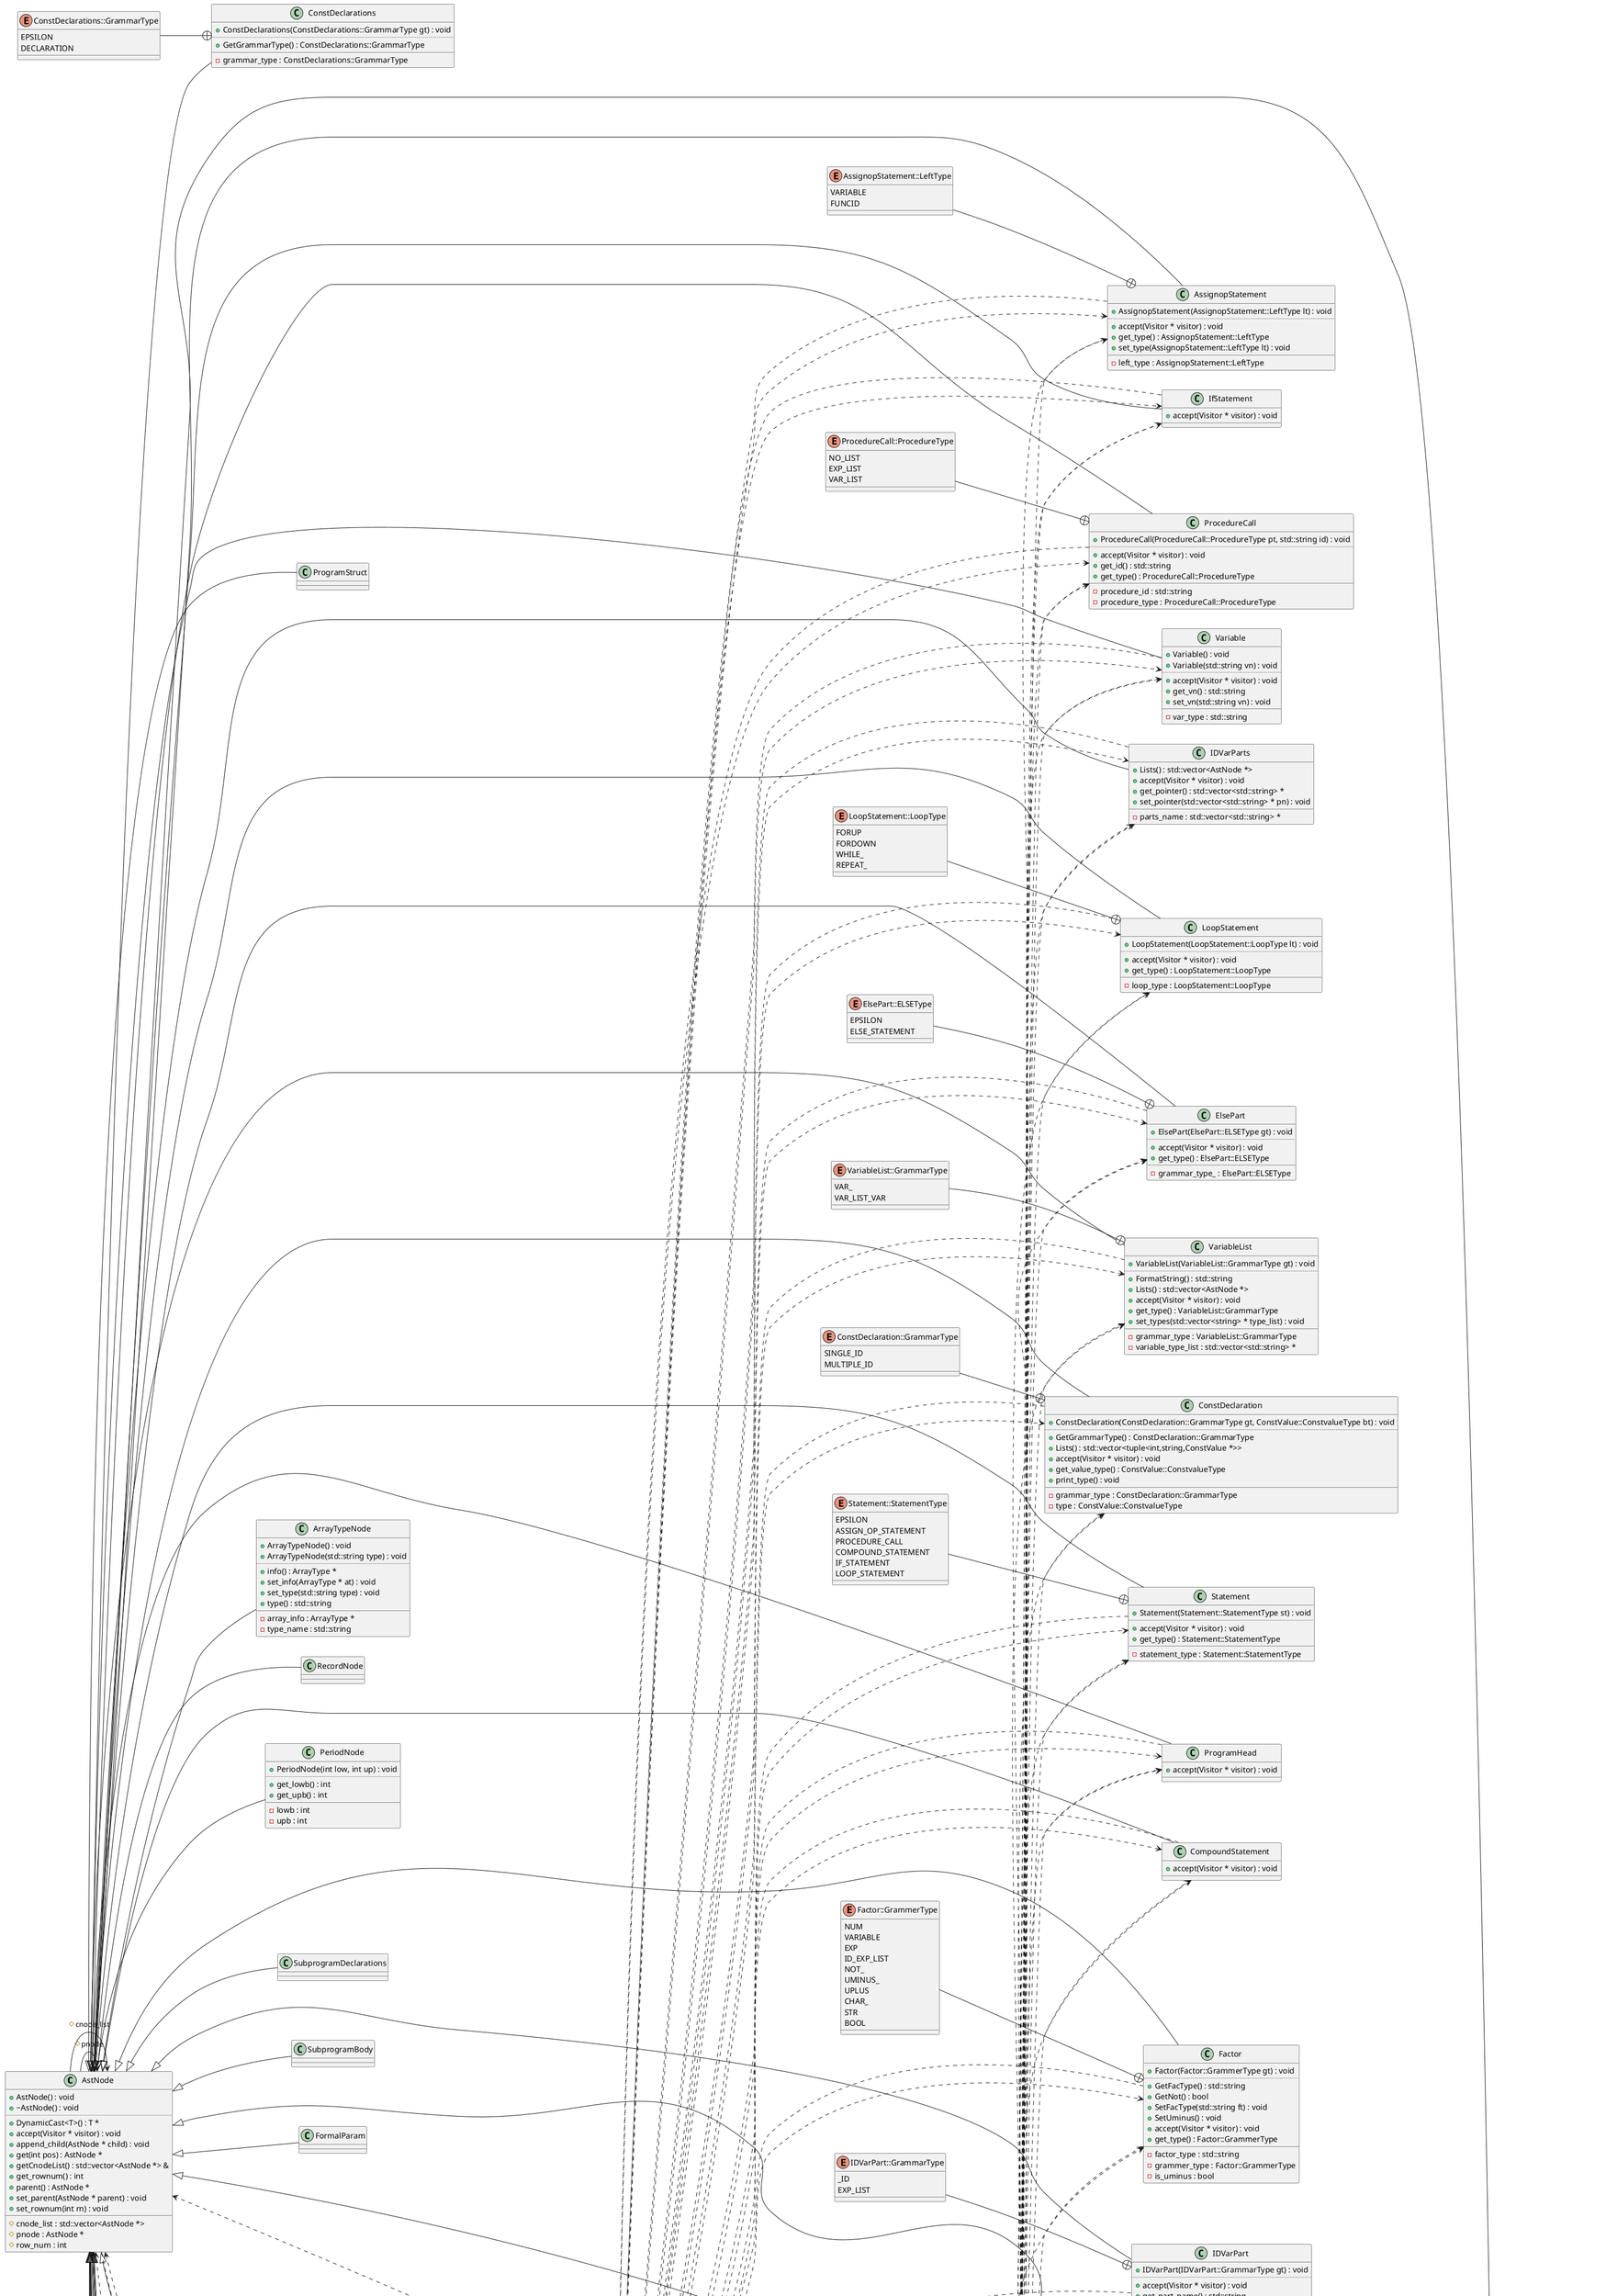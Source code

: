 @startuml
left to right direction
class "AstNode" as C_0000853086690362823776
class C_0000853086690362823776 {
+AstNode() : void
+~AstNode() : void
..
+DynamicCast<T>() : T *
+accept(Visitor * visitor) : void
+append_child(AstNode * child) : void
+get(int pos) : AstNode *
+getCnodeList() : std::vector<AstNode *> &
+get_rownum() : int
+parent() : AstNode *
+set_parent(AstNode * parent) : void
+set_rownum(int rn) : void
__
#cnode_list : std::vector<AstNode *>
#pnode : AstNode *
#row_num : int
}
class "AST" as C_0001755161922335472054
class C_0001755161922335472054 {
+~AST() : void
..
+accept(Visitor * visitor) : void
+getRoot() : AstNode *
+set_root(AstNode * root) : void
__
-astroot : AstNode *
}
class "LeafNode" as C_0001891718448820606885
class C_0001891718448820606885 {
+LeafNode() : void
+LeafNode(ConstValue val, LeafNode::LeafType lt) : void
..
+accept(Visitor * visitor) : void
+getConstValue() : ConstValue *
+getLeafType() : LeafNode::LeafType
+get_type() : ConstValue::ConstvalueType
+get_value<T>() : T
+id_ref() : const std::string
+set_ref(bool ref) : void
+set_value(ConstValue value) : void
__
-is_ref : bool
-leaf_type : LeafNode::LeafType
-value_ : ConstValue
}
enum "LeafNode::LeafType" as C_0001169877962769338550
enum C_0001169877962769338550 {
VALUE
NAME
}
class "ProgramStruct" as C_0001403028613482180792
class C_0001403028613482180792 {
__
}
class "ProgramHead" as C_0001039261186312901148
class C_0001039261186312901148 {
+accept(Visitor * visitor) : void
__
}
class "ProgramBody" as C_0001290645563821860957
class C_0001290645563821860957 {
+accept(Visitor * visitor) : void
__
}
class "IdList" as C_0000098405554555039683
class C_0000098405554555039683 {
+IdList(IdList::GrammarType gt) : void
..
+GetGrammarType() : IdList::GrammarType
+Lists() : std::vector<LeafNode *>
+accept(Visitor * visitor) : void
__
-grammar_type_ : IdList::GrammarType
}
enum "IdList::GrammarType" as C_0000706003615359848754
enum C_0000706003615359848754 {
SINGLE_ID
MULTIPLE_ID
}
class "ConstDeclarations" as C_0001987874590769253296
class C_0001987874590769253296 {
+ConstDeclarations(ConstDeclarations::GrammarType gt) : void
..
+GetGrammarType() : ConstDeclarations::GrammarType
__
-grammar_type : ConstDeclarations::GrammarType
}
enum "ConstDeclarations::GrammarType" as C_0001627710199458724827
enum C_0001627710199458724827 {
EPSILON
DECLARATION
}
class "ConstDeclaration" as C_0000221952385668568331
class C_0000221952385668568331 {
+ConstDeclaration(ConstDeclaration::GrammarType gt, ConstValue::ConstvalueType bt) : void
..
+GetGrammarType() : ConstDeclaration::GrammarType
+Lists() : std::vector<tuple<int,string,ConstValue *>>
+accept(Visitor * visitor) : void
+get_value_type() : ConstValue::ConstvalueType
+print_type() : void
__
-grammar_type : ConstDeclaration::GrammarType
-type : ConstValue::ConstvalueType
}
enum "ConstDeclaration::GrammarType" as C_0001742231075481564967
enum C_0001742231075481564967 {
SINGLE_ID
MULTIPLE_ID
}
class "RecordDeclarations" as C_0001060606805983769539
class C_0001060606805983769539 {
+RecordDeclarations(RecordDeclarations::GrammarType gt) : void
..
+GetGrammarType() : RecordDeclarations::GrammarType
__
-grammar_type : RecordDeclarations::GrammarType
}
enum "RecordDeclarations::GrammarType" as C_0000526924719839086577
enum C_0000526924719839086577 {
EPSILON
DECLARATION
}
class "RecordDeclaration" as C_0001992204529206474452
class C_0001992204529206474452 {
+RecordDeclaration(RecordDeclaration::GrammarType gt) : void
..
+GetGrammarType() : RecordDeclaration::GrammarType
+accept(Visitor * visitor) : void
__
-grammar_type : RecordDeclaration::GrammarType
}
enum "RecordDeclaration::GrammarType" as C_0000537716566214296568
enum C_0000537716566214296568 {
SINGLE_DECLARATION
MULTI_DECLARATION
}
class "VarDeclarations" as C_0001646110349630654613
class C_0001646110349630654613 {
+VarDeclarations(VarDeclarations::GrammarType gt) : void
..
+GetType() : VarDeclarations::GrammarType
__
-grammar_type : VarDeclarations::GrammarType
}
enum "VarDeclarations::GrammarType" as C_0002073936205624464460
enum C_0002073936205624464460 {
EPSILON
DECLARATION
}
class "VarDeclaration" as C_0002078631727897486658
class C_0002078631727897486658 {
+VarDeclaration(VarDeclaration::GrammarType gt) : void
..
+GetGrammarType() : VarDeclaration::GrammarType
+Lists() : std::vector<tuple<vector<LeafNode *>,AstNode *>>
+accept(Visitor * visitor) : void
__
-grammar_type : VarDeclaration::GrammarType
}
enum "VarDeclaration::GrammarType" as C_0001435040438578498233
enum C_0001435040438578498233 {
SINGLE_DECL
MULTIPLE_DECL
}
class "TypeNode" as C_0000483287089190027689
class C_0000483287089190027689 {
+TypeNode(TypeNode::VarType vt) : void
+TypeNode(TypeNode::VarType vt, std::string tn) : void
..
+GetVarType() : TypeNode::VarType
+accept(Visitor * visitor) : void
+get_type_name() : std::string
__
-type_name : std::string
-var_type : TypeNode::VarType
}
enum "TypeNode::VarType" as C_0002269578869727028729
enum C_0002269578869727028729 {
ARRAY_TYPE
ID_TYPE
RECORD_TYPE
STRING_TYPE
}
class "ArrayTypeNode" as C_0001997126894964397376
class C_0001997126894964397376 {
+ArrayTypeNode() : void
+ArrayTypeNode(std::string type) : void
..
+info() : ArrayType *
+set_info(ArrayType * at) : void
+set_type(std::string type) : void
+type() : std::string
__
-array_info : ArrayType *
-type_name : std::string
}
class "RecordNode" as C_0002292809248077293337
class C_0002292809248077293337 {
__
}
class "PeriodsNode" as C_0000934375130850854631
class C_0000934375130850854631 {
+PeriodsNode(PeriodsNode::PeriodType pt) : void
..
+accept(Visitor * visitor) : void
+get_dm() : std::vector<ArrayType::Dimension>
+get_type() : PeriodsNode
+set_dm(std::vector<ArrayType::Dimension> low_dm) : void
__
-dm : std::vector<ArrayType::Dimension>
-period_type : PeriodsNode::PeriodType
}
enum "PeriodsNode::PeriodType" as C_0000314399243617261819
enum C_0000314399243617261819 {
SINGLE
MULTI
}
class "PeriodNode" as C_0000377647302344045910
class C_0000377647302344045910 {
+PeriodNode(int low, int up) : void
..
+get_lowb() : int
+get_upb() : int
__
-lowb : int
-upb : int
}
class "StringTypeNode" as C_0001050890952326808511
class C_0001050890952326808511 {
+StringTypeNode() : void
+StringTypeNode(StringType * type) : void
..
+accept(Visitor * visitor) : void
+set_type(StringType * type) : void
+type() : StringType *
__
-string_info : StringType *
}
class "SubprogramDeclarations" as C_0002224500763270754929
class C_0002224500763270754929 {
__
}
class "SubprogramDeclaration" as C_0001412390065081918621
class C_0001412390065081918621 {
-accept(Visitor * visitor) : void
__
}
class "SubprogramBody" as C_0000909506194982526571
class C_0000909506194982526571 {
__
}
class "SubprogramHead" as C_0000180422951222851979
class C_0000180422951222851979 {
+SubprogramHead(SubprogramHead::SubprogramType st) : void
..
+accept(Visitor * visitor) : void
+get_id() : std::string
+get_type() : SubprogramHead::SubprogramType
+set_id(std::string id) : void
__
-subprogram_id : std::string
-subprogram_type : SubprogramHead::SubprogramType
}
enum "SubprogramHead::SubprogramType" as C_0001887246330543974798
enum C_0001887246330543974798 {
PROC
FUNC
}
class "FormalParam" as C_0002226303723276435070
class C_0002226303723276435070 {
__
}
class "ParamList" as C_0001572200999869269559
class C_0001572200999869269559 {
+ParamList(ParamList::ParamType pt) : void
..
+get_type() : ParamList::ParamType
__
-param_type : ParamList::ParamType
}
enum "ParamList::ParamType" as C_0001907021339308063340
enum C_0001907021339308063340 {
VarParam
ValueParam
}
class "ParamLists" as C_0000179980853142767904
class C_0000179980853142767904 {
+ParamLists(ParamLists::GrammarType gt) : void
..
+Lists() : std::vector<ParamList *>
+accept(Visitor * visitor) : void
+get_type() : ParamLists::GrammarType
__
-grammar_type : ParamLists::GrammarType
}
enum "ParamLists::GrammarType" as C_0001798032292521186319
enum C_0001798032292521186319 {
SINGLE_PARAM_LIST
MULTIPLE_PARAM_LIST
}
class "VarParam" as C_0002154733648916226796
class C_0002154733648916226796 {
__
}
class "ValueParam" as C_0001717198223397862655
class C_0001717198223397862655 {
+ValueParam() : void
..
+accept(Visitor * visitor) : void
+is_ref() : bool
+set_ref() : void
__
-isVar : bool
}
class "CompoundStatement" as C_0000794278244136857665
class C_0000794278244136857665 {
+accept(Visitor * visitor) : void
__
}
class "StatementList" as C_0002238353238070085767
class C_0002238353238070085767 {
+accept(Visitor * visitor) : void
__
}
class "Statement" as C_0001334584314240978134
class C_0001334584314240978134 {
+Statement(Statement::StatementType st) : void
..
+accept(Visitor * visitor) : void
+get_type() : Statement::StatementType
__
-statement_type : Statement::StatementType
}
enum "Statement::StatementType" as C_0001791804704116352889
enum C_0001791804704116352889 {
EPSILON
ASSIGN_OP_STATEMENT
PROCEDURE_CALL
COMPOUND_STATEMENT
IF_STATEMENT
LOOP_STATEMENT
}
class "AssignopStatement" as C_0001335198107022880256
class C_0001335198107022880256 {
+AssignopStatement(AssignopStatement::LeftType lt) : void
..
+accept(Visitor * visitor) : void
+get_type() : AssignopStatement::LeftType
+set_type(AssignopStatement::LeftType lt) : void
__
-left_type : AssignopStatement::LeftType
}
enum "AssignopStatement::LeftType" as C_0002089249235439042912
enum C_0002089249235439042912 {
VARIABLE
FUNCID
}
class "ProcedureCall" as C_0000260509290310579536
class C_0000260509290310579536 {
+ProcedureCall(ProcedureCall::ProcedureType pt, std::string id) : void
..
+accept(Visitor * visitor) : void
+get_id() : std::string
+get_type() : ProcedureCall::ProcedureType
__
-procedure_id : std::string
-procedure_type : ProcedureCall::ProcedureType
}
enum "ProcedureCall::ProcedureType" as C_0000145534378423555184
enum C_0000145534378423555184 {
NO_LIST
EXP_LIST
VAR_LIST
}
class "IfStatement" as C_0001010582041702535922
class C_0001010582041702535922 {
+accept(Visitor * visitor) : void
__
}
class "LoopStatement" as C_0002157851917444485651
class C_0002157851917444485651 {
+LoopStatement(LoopStatement::LoopType lt) : void
..
+accept(Visitor * visitor) : void
+get_type() : LoopStatement::LoopType
__
-loop_type : LoopStatement::LoopType
}
enum "LoopStatement::LoopType" as C_0000277724883564452277
enum C_0000277724883564452277 {
FORUP
FORDOWN
WHILE_
REPEAT_
}
class "ElsePart" as C_0001149455115564085369
class C_0001149455115564085369 {
+ElsePart(ElsePart::ELSEType gt) : void
..
+accept(Visitor * visitor) : void
+get_type() : ElsePart::ELSEType
__
-grammar_type_ : ElsePart::ELSEType
}
enum "ElsePart::ELSEType" as C_0002123844210877963400
enum C_0002123844210877963400 {
EPSILON
ELSE_STATEMENT
}
class "VariableList" as C_0000290295873667969561
class C_0000290295873667969561 {
+VariableList(VariableList::GrammarType gt) : void
..
+FormatString() : std::string
+Lists() : std::vector<AstNode *>
+accept(Visitor * visitor) : void
+get_type() : VariableList::GrammarType
+set_types(std::vector<string> * type_list) : void
__
-grammar_type : VariableList::GrammarType
-variable_type_list : std::vector<std::string> *
}
enum "VariableList::GrammarType" as C_0001686617686631478409
enum C_0001686617686631478409 {
VAR_
VAR_LIST_VAR
}
class "Variable" as C_0001735198267942146977
class C_0001735198267942146977 {
+Variable() : void
+Variable(std::string vn) : void
..
+accept(Visitor * visitor) : void
+get_vn() : std::string
+set_vn(std::string vn) : void
__
-var_type : std::string
}
class "IDVarParts" as C_0000935592460367641586
class C_0000935592460367641586 {
+Lists() : std::vector<AstNode *>
+accept(Visitor * visitor) : void
+get_pointer() : std::vector<std::string> *
+set_pointer(std::vector<std::string> * pn) : void
__
-parts_name : std::vector<std::string> *
}
class "IDVarPart" as C_0001829671956067666425
class C_0001829671956067666425 {
+IDVarPart(IDVarPart::GrammarType gt) : void
..
+accept(Visitor * visitor) : void
+get_part_name() : std::string
+get_type() : IDVarPart::GrammarType
+set_array_lb(int lb) : void
+set_part_name(std::string pn) : void
__
-array_lb_ : int
-grammar_type : IDVarPart::GrammarType
-part_name : std::string
}
enum "IDVarPart::GrammarType" as C_0000676630859667726393
enum C_0000676630859667726393 {
_ID
EXP_LIST
}
class "ExpressionList" as C_0000975878119249737592
class C_0000975878119249737592 {
+ExpressionList(ExpressionList::ExpressionType et, std::vector<std::string> * tl) : void
..
+Lists() : std::vector<AstNode *>
+accept(Visitor * visitor) : void
+get_type() : ExpressionList::ExpressionType
+get_types() : std::vector<std::string> *
__
-exp_type : std::vector<std::string> *
-expression_type : ExpressionList::ExpressionType
}
enum "ExpressionList::ExpressionType" as C_0001766773012925556646
enum C_0001766773012925556646 {
SINGLE
MULTIPLE
}
class "Expression" as C_0000065058684392495055
class C_0000065058684392495055 {
+Expression(Expression::GrammarType gt, std::string st, std::string et) : void
..
+GetExpType() : std::string
+GetGraType() : Expression::GrammarType
+GetSymType() : std::string
+SetExpType(std::string et) : void
+accept(Visitor * visitor) : void
__
-expression_type : std::string
-grammar_type : Expression::GrammarType
-symbol_type : std::string
}
enum "Expression::GrammarType" as C_0000161010635408081536
enum C_0000161010635408081536 {
SINGLE
DOUBLE
}
class "SimpleExpression" as C_0000427656451535093468
class C_0000427656451535093468 {
+SimpleExpression(SimpleExpression::SymbolType st, std::string et) : void
..
+GetExpType() : std::string
+GetSymType() : SimpleExpression::SymbolType
+SetExpType(std::string et) : void
+accept(Visitor * visitor) : void
__
-expression_type : std::string
-symbol_type : SimpleExpression::SymbolType
}
enum "SimpleExpression::SymbolType" as C_0000423987124306390059
enum C_0000423987124306390059 {
PLUS_
MINUS_
OR_
SINGLE
}
class "Term" as C_0001704243835344327889
class C_0001704243835344327889 {
+Term(Term::SymbolType st, std::string et) : void
+Term() : void
..
+GetSymType() : Term::SymbolType
+GetTerType() : std::string
+SetSymType(Term::SymbolType st) : void
+SetTerType(std::string tt) : void
+accept(Visitor * visitor) : void
__
-symbol_type : Term::SymbolType
-term_type : std::string
}
enum "Term::SymbolType" as C_0002260302037909013016
enum C_0002260302037909013016 {
MULTIPLY
DEVIDE
MOD
AND
SINGLE
}
class "Factor" as C_0002284675763545756674
class C_0002284675763545756674 {
+Factor(Factor::GrammerType gt) : void
..
+GetFacType() : std::string
+GetNot() : bool
+SetFacType(std::string ft) : void
+SetUminus() : void
+accept(Visitor * visitor) : void
+get_type() : Factor::GrammerType
__
-factor_type : std::string
-grammer_type : Factor::GrammerType
-is_uminus : bool
}
enum "Factor::GrammerType" as C_0001310165613489391021
enum C_0001310165613489391021 {
NUM
VARIABLE
EXP
ID_EXP_LIST
NOT_
UMINUS_
UPLUS
CHAR_
STR
BOOL
}
abstract "Visitor" as C_0001283217098970852251
abstract C_0001283217098970852251 {
{abstract} +visit(IDVarParts * idVarParts) = 0 : void
{abstract} +visit(IfStatement * ifStatement) = 0 : void
{abstract} +visit(ElsePart * elseNode) = 0 : void
{abstract} +visit(ProcedureCall * procedureCall) = 0 : void
{abstract} +visit(AssignopStatement * assignopStatement) = 0 : void
{abstract} +visit(LoopStatement * loopStatement) = 0 : void
{abstract} +visit(Variable * variable) = 0 : void
{abstract} +visit(VariableList * variableList) = 0 : void
{abstract} +visit(IDVarPart * idVarPart) = 0 : void
{abstract} +visit(StatementList * statementList) = 0 : void
{abstract} +visit(Term * term) = 0 : void
{abstract} +visit(Factor * factor) = 0 : void
{abstract} +visit(Expression * expression) = 0 : void
{abstract} +visit(SimpleExpression * simpleExpression) = 0 : void
{abstract} +visit(Statement * statement) = 0 : void
{abstract} +visit(CompoundStatement * compoundStatement) = 0 : void
{abstract} +visit(ExpressionList * expressionList) = 0 : void
{abstract} +visit(TypeNode * typenode) = 0 : void
{abstract} +visit(AST * AST) = 0 : void
{abstract} +visit(AstNode * astnode) = 0 : void
{abstract} +visit(LeafNode * leafnode) = 0 : void
{abstract} +visit(ProgramHead * programhead) = 0 : void
{abstract} +visit(ProgramBody * programbody) = 0 : void
{abstract} +visit(IdList * idlist) = 0 : void
{abstract} +visit(ConstDeclaration * constdeclaration) = 0 : void
{abstract} +visit(RecordDeclaration * recorddeclaration) = 0 : void
{abstract} +visit(StringTypeNode * stringtypenode) = 0 : void
{abstract} +visit(VarDeclaration * vardeclaration) = 0 : void
{abstract} +visit(PeriodsNode * periodsnode) = 0 : void
{abstract} +visit(SubprogramDeclaration * subprogramdeclaration) = 0 : void
{abstract} +visit(SubprogramHead * subprogramhead) = 0 : void
{abstract} +visit(ParamLists * paramlists) = 0 : void
{abstract} +visit(ValueParam * valueparam) = 0 : void
+visitchild(AstNode * astnode) : void
__
}
class "GenerationVisitor" as C_0002082881558817170019
class C_0002082881558817170019 {
+visit(IDVarParts * idVarParts) : void
+visit(IfStatement * ifStatement) : void
+visit(ElsePart * elseNode) : void
+visit(ProcedureCall * procedureCall) : void
+visit(AssignopStatement * assignopStatement) : void
+visit(LoopStatement * loopStatement) : void
+visit(Variable * variable) : void
+visit(VariableList * variableList) : void
+visit(IDVarPart * idVarPart) : void
+visit(StatementList * statementList) : void
+visit(Term * term) : void
+visit(Factor * factor) : void
+visit(Expression * expression) : void
+visit(SimpleExpression * simpleExpression) : void
+visit(Statement * statement) : void
+visit(CompoundStatement * compoundStatement) : void
+visit(ExpressionList * expressionList) : void
+visit(AST * AST) : void
+visit(ValueParam * valueparam) : void
+visit(ProgramBody * programbody) : void
+visit(ParamLists * paramlists) : void
+visit(SubprogramHead * subprogramhead) : void
+visit(SubprogramDeclaration * subprogramdeclaration) : void
+visit(PeriodsNode * periodsnode) : void
+visit(VarDeclaration * vardeclaration) : void
+visit(StringTypeNode * stringtypenode) : void
+visit(RecordDeclaration * recorddeclaration) : void
+visit(TypeNode * typenode) : void
+visit(ConstDeclaration * constdeclaration) : void
+visit(IdList * idlist) : void
+visit(ProgramHead * programhead) : void
+visit(LeafNode * leafnode) : void
+visit(AstNode * astnode) : void
__
}
class "SemanticVisitor" as C_0001774401635359720999
class C_0001774401635359720999 {
+visit(VariableList * variableList) : void
+visit(StatementList * statementList) : void
+visit(Statement * statement) : void
+visit(IfStatement * ifStatement) : void
+visit(ElsePart * elseNode) : void
+visit(ProcedureCall * procedureCall) : void
+visit(AssignopStatement * assignopStatement) : void
+visit(LoopStatement * loopStatement) : void
+visit(Variable * variable) : void
+visit(CompoundStatement * compoundStatement) : void
+visit(IDVarPart * idVarPart) : void
+visit(IDVarParts * idVarParts) : void
+visit(ExpressionList * expressionList) : void
+visit(Expression * expression) : void
+visit(SimpleExpression * simpleExpression) : void
+visit(Term * term) : void
+visit(Factor * factor) : void
+visit(AST * AST) : void
+visit(ValueParam * valueparam) : void
+visit(ParamLists * paramlists) : void
+visit(SubprogramHead * subprogramhead) : void
+visit(SubprogramDeclaration * subprogramdeclaration) : void
+visit(PeriodsNode * periodsnode) : void
+visit(VarDeclaration * vardeclaration) : void
+visit(StringTypeNode * stringtypenode) : void
+visit(TypeNode * typenode) : void
+visit(RecordDeclaration * recorddeclaration) : void
+visit(ConstDeclaration * constdeclaration) : void
+visit(ProgramHead * programhead) : void
+visit(ProgramBody * programbody) : void
+visit(IdList * idlist) : void
+visit(LeafNode * leafnode) : void
+visit(AstNode * astnode) : void
__
}
C_0000853086690362823776 ..> C_0001283217098970852251
C_0000853086690362823776 --> C_0000853086690362823776 : #pnode
C_0000853086690362823776 --> C_0000853086690362823776 : #cnode_list
C_0001755161922335472054 ..> C_0001283217098970852251
C_0001755161922335472054 --> C_0000853086690362823776 : -astroot
C_0001891718448820606885 ..> C_0001283217098970852251
C_0000853086690362823776 <|-- C_0001891718448820606885
C_0001169877962769338550 --+ C_0001891718448820606885
C_0000853086690362823776 <|-- C_0001403028613482180792
C_0001039261186312901148 ..> C_0001283217098970852251
C_0000853086690362823776 <|-- C_0001039261186312901148
C_0001290645563821860957 ..> C_0001283217098970852251
C_0000853086690362823776 <|-- C_0001290645563821860957
C_0000098405554555039683 ..> C_0001891718448820606885
C_0000098405554555039683 ..> C_0001283217098970852251
C_0000853086690362823776 <|-- C_0000098405554555039683
C_0000706003615359848754 --+ C_0000098405554555039683
C_0000853086690362823776 <|-- C_0001987874590769253296
C_0001627710199458724827 --+ C_0001987874590769253296
C_0000221952385668568331 ..> C_0001283217098970852251
C_0000853086690362823776 <|-- C_0000221952385668568331
C_0001742231075481564967 --+ C_0000221952385668568331
C_0000853086690362823776 <|-- C_0001060606805983769539
C_0000526924719839086577 --+ C_0001060606805983769539
C_0001992204529206474452 ..> C_0001283217098970852251
C_0000853086690362823776 <|-- C_0001992204529206474452
C_0000537716566214296568 --+ C_0001992204529206474452
C_0000853086690362823776 <|-- C_0001646110349630654613
C_0002073936205624464460 --+ C_0001646110349630654613
C_0002078631727897486658 ..> C_0001283217098970852251
C_0002078631727897486658 ..> C_0001891718448820606885
C_0000853086690362823776 <|-- C_0002078631727897486658
C_0001435040438578498233 --+ C_0002078631727897486658
C_0000483287089190027689 ..> C_0001283217098970852251
C_0000853086690362823776 <|-- C_0000483287089190027689
C_0002269578869727028729 --+ C_0000483287089190027689
C_0000853086690362823776 <|-- C_0001997126894964397376
C_0000853086690362823776 <|-- C_0002292809248077293337
C_0000934375130850854631 ..> C_0001283217098970852251
C_0000853086690362823776 <|-- C_0000934375130850854631
C_0000314399243617261819 --+ C_0000934375130850854631
C_0000853086690362823776 <|-- C_0000377647302344045910
C_0001050890952326808511 ..> C_0001283217098970852251
C_0000853086690362823776 <|-- C_0001050890952326808511
C_0000853086690362823776 <|-- C_0002224500763270754929
C_0001412390065081918621 ..> C_0001283217098970852251
C_0000853086690362823776 <|-- C_0001412390065081918621
C_0000853086690362823776 <|-- C_0000909506194982526571
C_0000180422951222851979 ..> C_0001283217098970852251
C_0000853086690362823776 <|-- C_0000180422951222851979
C_0001887246330543974798 --+ C_0000180422951222851979
C_0000853086690362823776 <|-- C_0002226303723276435070
C_0000853086690362823776 <|-- C_0001572200999869269559
C_0001907021339308063340 --+ C_0001572200999869269559
C_0000179980853142767904 ..> C_0001283217098970852251
C_0000179980853142767904 ..> C_0001572200999869269559
C_0000853086690362823776 <|-- C_0000179980853142767904
C_0001798032292521186319 --+ C_0000179980853142767904
C_0000853086690362823776 <|-- C_0002154733648916226796
C_0001717198223397862655 ..> C_0001283217098970852251
C_0000853086690362823776 <|-- C_0001717198223397862655
C_0000794278244136857665 ..> C_0001283217098970852251
C_0000853086690362823776 <|-- C_0000794278244136857665
C_0002238353238070085767 ..> C_0001283217098970852251
C_0000853086690362823776 <|-- C_0002238353238070085767
C_0001334584314240978134 ..> C_0001283217098970852251
C_0000853086690362823776 <|-- C_0001334584314240978134
C_0001791804704116352889 --+ C_0001334584314240978134
C_0001335198107022880256 ..> C_0001283217098970852251
C_0000853086690362823776 <|-- C_0001335198107022880256
C_0002089249235439042912 --+ C_0001335198107022880256
C_0000260509290310579536 ..> C_0001283217098970852251
C_0000853086690362823776 <|-- C_0000260509290310579536
C_0000145534378423555184 --+ C_0000260509290310579536
C_0001010582041702535922 ..> C_0001283217098970852251
C_0000853086690362823776 <|-- C_0001010582041702535922
C_0002157851917444485651 ..> C_0001283217098970852251
C_0000853086690362823776 <|-- C_0002157851917444485651
C_0000277724883564452277 --+ C_0002157851917444485651
C_0001149455115564085369 ..> C_0001283217098970852251
C_0000853086690362823776 <|-- C_0001149455115564085369
C_0002123844210877963400 --+ C_0001149455115564085369
C_0000290295873667969561 ..> C_0001283217098970852251
C_0000853086690362823776 <|-- C_0000290295873667969561
C_0001686617686631478409 --+ C_0000290295873667969561
C_0001735198267942146977 ..> C_0001283217098970852251
C_0000853086690362823776 <|-- C_0001735198267942146977
C_0000935592460367641586 ..> C_0001283217098970852251
C_0000853086690362823776 <|-- C_0000935592460367641586
C_0001829671956067666425 ..> C_0001283217098970852251
C_0000853086690362823776 <|-- C_0001829671956067666425
C_0000676630859667726393 --+ C_0001829671956067666425
C_0000975878119249737592 ..> C_0001283217098970852251
C_0000853086690362823776 <|-- C_0000975878119249737592
C_0001766773012925556646 --+ C_0000975878119249737592
C_0000065058684392495055 ..> C_0001283217098970852251
C_0000853086690362823776 <|-- C_0000065058684392495055
C_0000161010635408081536 --+ C_0000065058684392495055
C_0000427656451535093468 ..> C_0001283217098970852251
C_0000853086690362823776 <|-- C_0000427656451535093468
C_0000423987124306390059 --+ C_0000427656451535093468
C_0001704243835344327889 ..> C_0001283217098970852251
C_0000853086690362823776 <|-- C_0001704243835344327889
C_0002260302037909013016 --+ C_0001704243835344327889
C_0002284675763545756674 ..> C_0001283217098970852251
C_0000853086690362823776 <|-- C_0002284675763545756674
C_0001310165613489391021 --+ C_0002284675763545756674
C_0001283217098970852251 ..> C_0000853086690362823776
C_0001283217098970852251 ..> C_0001755161922335472054
C_0001283217098970852251 ..> C_0001891718448820606885
C_0001283217098970852251 ..> C_0001039261186312901148
C_0001283217098970852251 ..> C_0001290645563821860957
C_0001283217098970852251 ..> C_0000098405554555039683
C_0001283217098970852251 ..> C_0000221952385668568331
C_0001283217098970852251 ..> C_0001992204529206474452
C_0001283217098970852251 ..> C_0000483287089190027689
C_0001283217098970852251 ..> C_0001050890952326808511
C_0001283217098970852251 ..> C_0002078631727897486658
C_0001283217098970852251 ..> C_0000934375130850854631
C_0001283217098970852251 ..> C_0001412390065081918621
C_0001283217098970852251 ..> C_0000180422951222851979
C_0001283217098970852251 ..> C_0000179980853142767904
C_0001283217098970852251 ..> C_0001717198223397862655
C_0001283217098970852251 ..> C_0002238353238070085767
C_0001283217098970852251 ..> C_0001010582041702535922
C_0001283217098970852251 ..> C_0001149455115564085369
C_0001283217098970852251 ..> C_0000260509290310579536
C_0001283217098970852251 ..> C_0001335198107022880256
C_0001283217098970852251 ..> C_0002157851917444485651
C_0001283217098970852251 ..> C_0001735198267942146977
C_0001283217098970852251 ..> C_0000290295873667969561
C_0001283217098970852251 ..> C_0001829671956067666425
C_0001283217098970852251 ..> C_0000935592460367641586
C_0001283217098970852251 ..> C_0001704243835344327889
C_0001283217098970852251 ..> C_0002284675763545756674
C_0001283217098970852251 ..> C_0000065058684392495055
C_0001283217098970852251 ..> C_0000427656451535093468
C_0001283217098970852251 ..> C_0001334584314240978134
C_0001283217098970852251 ..> C_0000794278244136857665
C_0001283217098970852251 ..> C_0000975878119249737592
C_0002082881558817170019 ..> C_0001755161922335472054
C_0002082881558817170019 ..> C_0000853086690362823776
C_0002082881558817170019 ..> C_0001891718448820606885
C_0002082881558817170019 ..> C_0001039261186312901148
C_0002082881558817170019 ..> C_0000098405554555039683
C_0002082881558817170019 ..> C_0000221952385668568331
C_0002082881558817170019 ..> C_0000483287089190027689
C_0002082881558817170019 ..> C_0001992204529206474452
C_0002082881558817170019 ..> C_0001050890952326808511
C_0002082881558817170019 ..> C_0002078631727897486658
C_0002082881558817170019 ..> C_0000934375130850854631
C_0002082881558817170019 ..> C_0001412390065081918621
C_0002082881558817170019 ..> C_0000180422951222851979
C_0002082881558817170019 ..> C_0000179980853142767904
C_0002082881558817170019 ..> C_0001290645563821860957
C_0002082881558817170019 ..> C_0001717198223397862655
C_0002082881558817170019 ..> C_0002238353238070085767
C_0002082881558817170019 ..> C_0001010582041702535922
C_0002082881558817170019 ..> C_0001149455115564085369
C_0002082881558817170019 ..> C_0000260509290310579536
C_0002082881558817170019 ..> C_0001335198107022880256
C_0002082881558817170019 ..> C_0002157851917444485651
C_0002082881558817170019 ..> C_0001735198267942146977
C_0002082881558817170019 ..> C_0000290295873667969561
C_0002082881558817170019 ..> C_0001829671956067666425
C_0002082881558817170019 ..> C_0000935592460367641586
C_0002082881558817170019 ..> C_0001704243835344327889
C_0002082881558817170019 ..> C_0002284675763545756674
C_0002082881558817170019 ..> C_0000065058684392495055
C_0002082881558817170019 ..> C_0000427656451535093468
C_0002082881558817170019 ..> C_0001334584314240978134
C_0002082881558817170019 ..> C_0000794278244136857665
C_0002082881558817170019 ..> C_0000975878119249737592
C_0001283217098970852251 <|-- C_0002082881558817170019
C_0001774401635359720999 ..> C_0001755161922335472054
C_0001774401635359720999 ..> C_0000853086690362823776
C_0001774401635359720999 ..> C_0001891718448820606885
C_0001774401635359720999 ..> C_0000098405554555039683
C_0001774401635359720999 ..> C_0001290645563821860957
C_0001774401635359720999 ..> C_0001039261186312901148
C_0001774401635359720999 ..> C_0000221952385668568331
C_0001774401635359720999 ..> C_0001992204529206474452
C_0001774401635359720999 ..> C_0000483287089190027689
C_0001774401635359720999 ..> C_0001050890952326808511
C_0001774401635359720999 ..> C_0002078631727897486658
C_0001774401635359720999 ..> C_0000934375130850854631
C_0001774401635359720999 ..> C_0001412390065081918621
C_0001774401635359720999 ..> C_0000180422951222851979
C_0001774401635359720999 ..> C_0000179980853142767904
C_0001774401635359720999 ..> C_0001717198223397862655
C_0001774401635359720999 ..> C_0000794278244136857665
C_0001774401635359720999 ..> C_0002238353238070085767
C_0001774401635359720999 ..> C_0001334584314240978134
C_0001774401635359720999 ..> C_0001010582041702535922
C_0001774401635359720999 ..> C_0001149455115564085369
C_0001774401635359720999 ..> C_0000260509290310579536
C_0001774401635359720999 ..> C_0001335198107022880256
C_0001774401635359720999 ..> C_0002157851917444485651
C_0001774401635359720999 ..> C_0001735198267942146977
C_0001774401635359720999 ..> C_0000290295873667969561
C_0001774401635359720999 ..> C_0001829671956067666425
C_0001774401635359720999 ..> C_0000935592460367641586
C_0001774401635359720999 ..> C_0000975878119249737592
C_0001774401635359720999 ..> C_0000065058684392495055
C_0001774401635359720999 ..> C_0000427656451535093468
C_0001774401635359720999 ..> C_0001704243835344327889
C_0001774401635359720999 ..> C_0002284675763545756674
C_0001283217098970852251 <|-- C_0001774401635359720999

'Generated with clang-uml, version 0.5.2
'LLVM version Ubuntu clang version 15.0.7
@enduml
